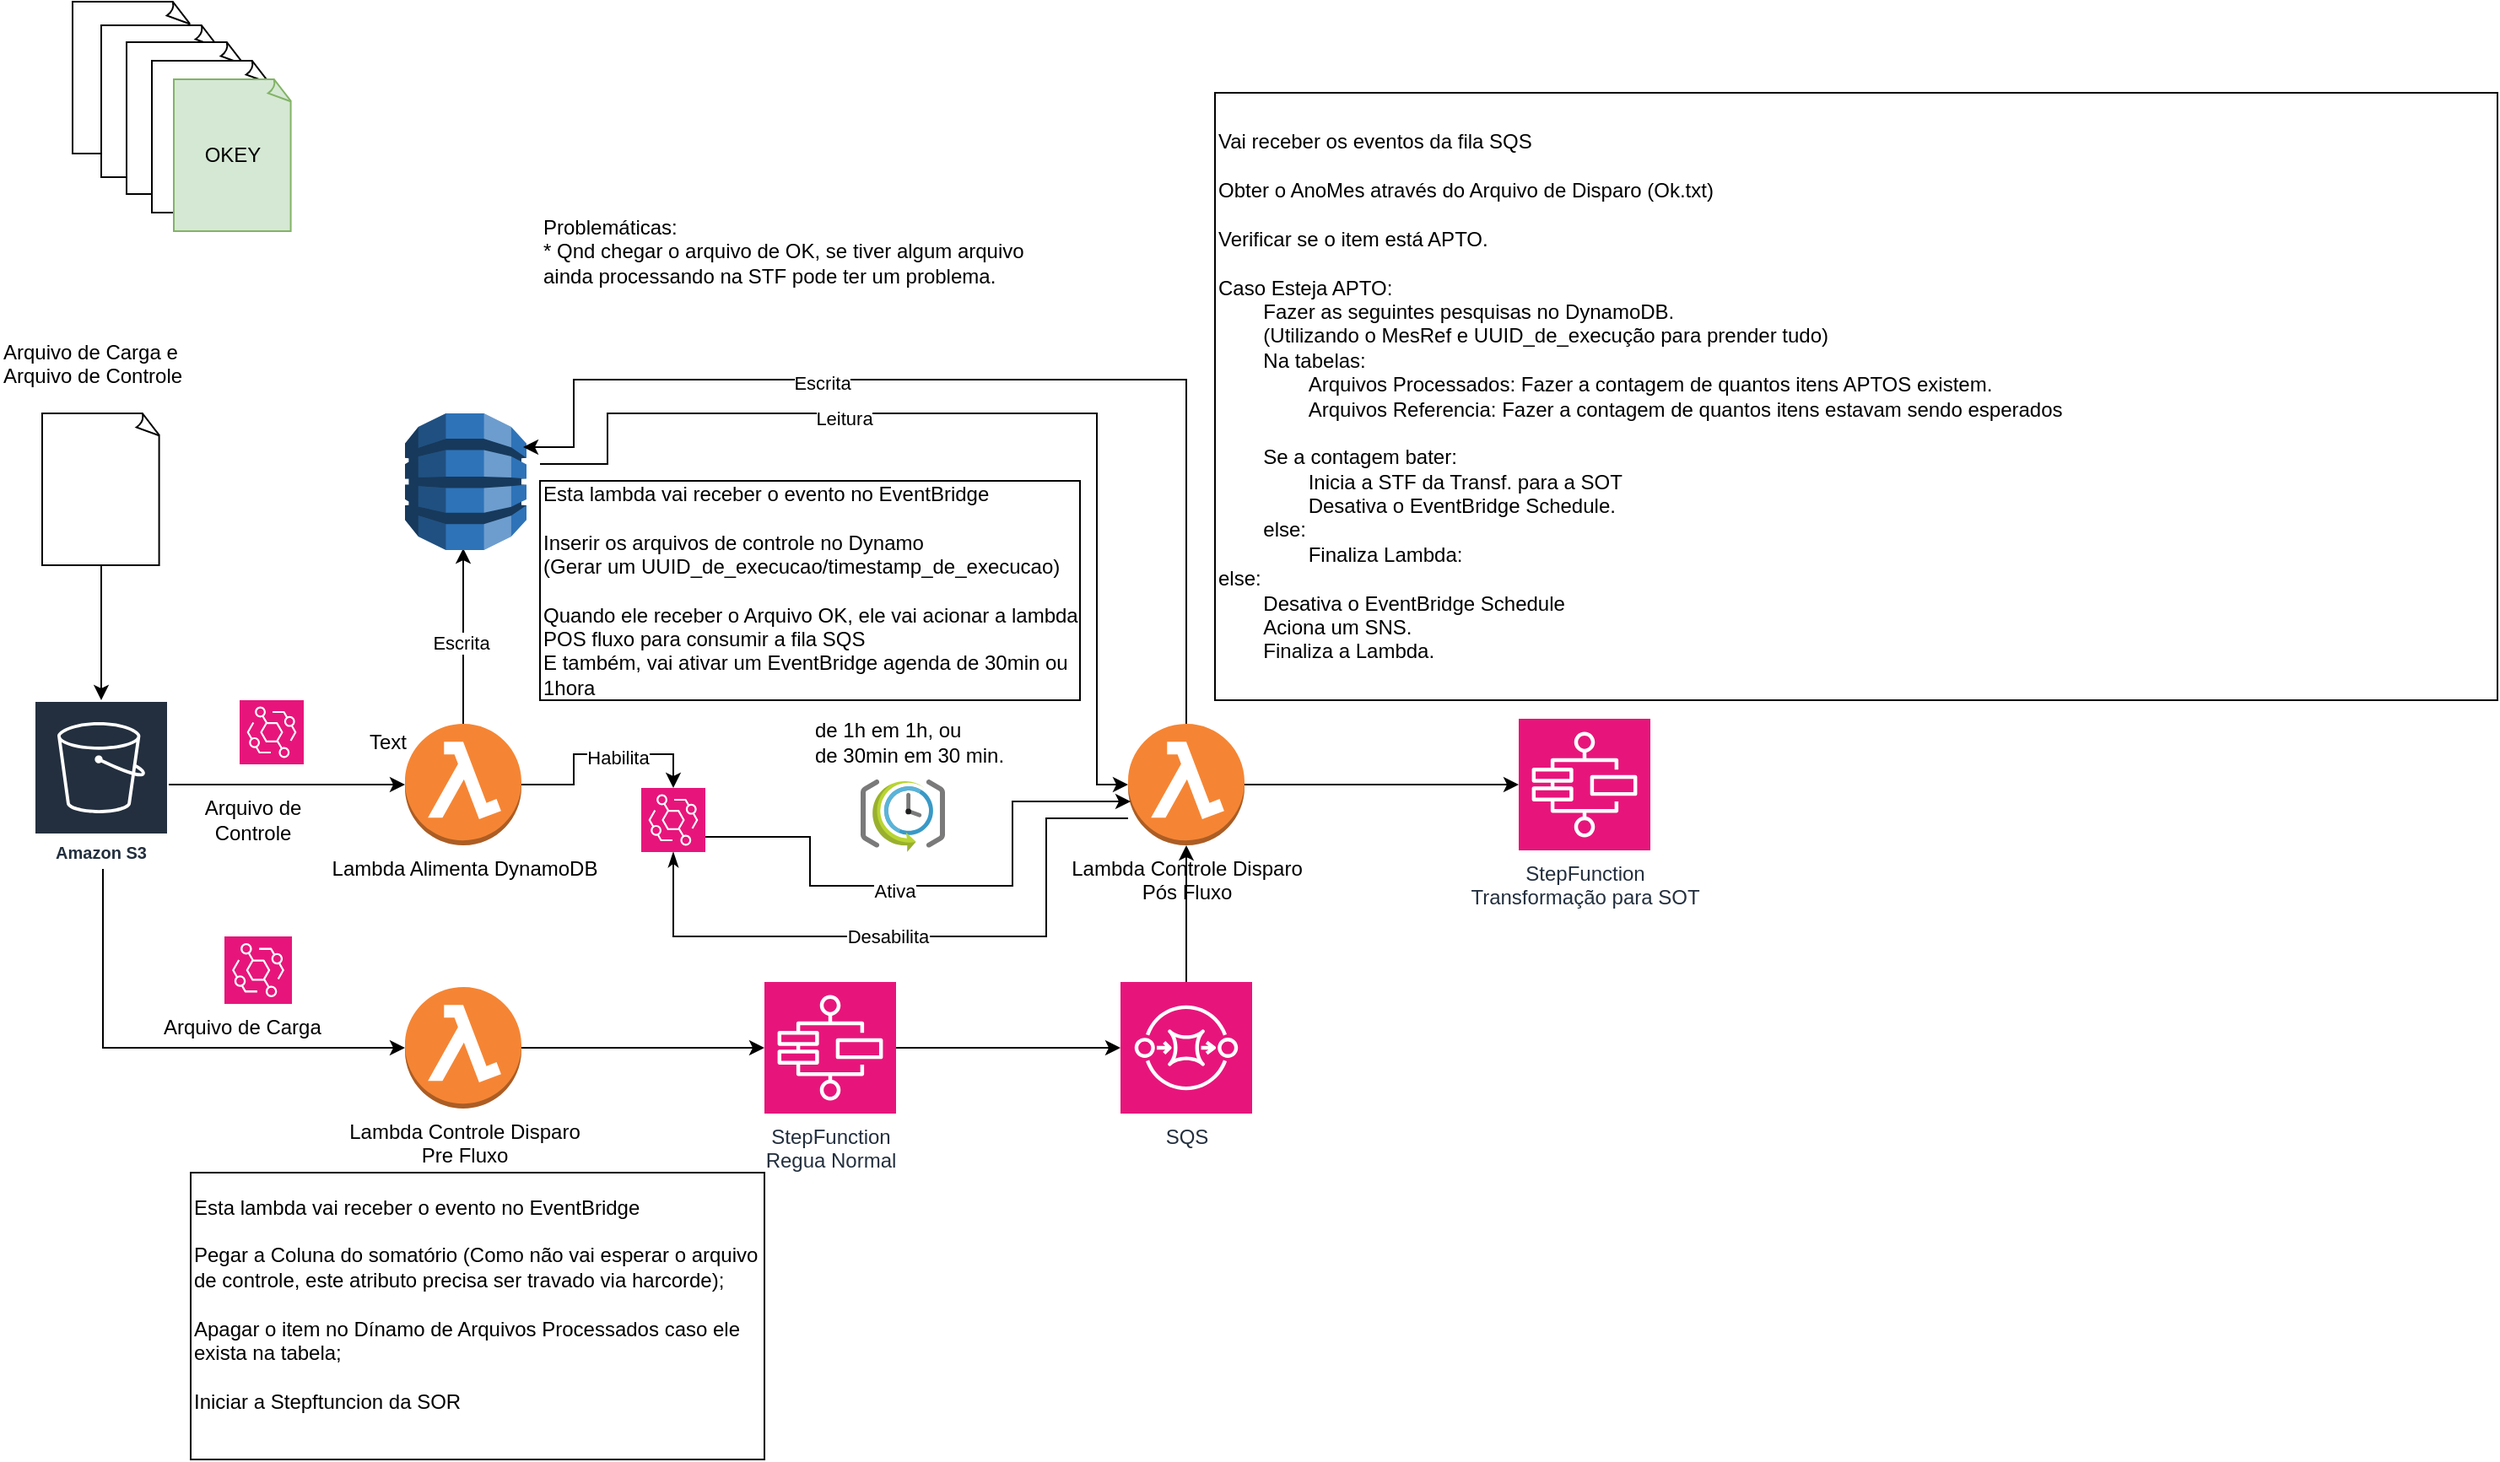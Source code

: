 <mxfile version="22.0.8" type="device">
  <diagram name="Página-1" id="OcyELO2SeWlP8XsfFav0">
    <mxGraphModel dx="1161" dy="2286" grid="1" gridSize="10" guides="1" tooltips="1" connect="1" arrows="1" fold="1" page="1" pageScale="1" pageWidth="1169" pageHeight="1654" math="0" shadow="0">
      <root>
        <mxCell id="0" />
        <mxCell id="1" parent="0" />
        <mxCell id="bPgU5AWaPYfsvX3QOXEM-7" style="edgeStyle=orthogonalEdgeStyle;rounded=0;orthogonalLoop=1;jettySize=auto;html=1;" parent="1" source="bPgU5AWaPYfsvX3QOXEM-1" target="bPgU5AWaPYfsvX3QOXEM-6" edge="1">
          <mxGeometry relative="1" as="geometry" />
        </mxCell>
        <mxCell id="bPgU5AWaPYfsvX3QOXEM-11" style="edgeStyle=orthogonalEdgeStyle;rounded=0;orthogonalLoop=1;jettySize=auto;html=1;entryX=0;entryY=0.5;entryDx=0;entryDy=0;entryPerimeter=0;" parent="1" target="bPgU5AWaPYfsvX3QOXEM-10" edge="1">
          <mxGeometry relative="1" as="geometry">
            <mxPoint x="321" y="366" as="targetPoint" />
            <mxPoint x="151" y="256" as="sourcePoint" />
            <Array as="points">
              <mxPoint x="151" y="366" />
            </Array>
          </mxGeometry>
        </mxCell>
        <mxCell id="bPgU5AWaPYfsvX3QOXEM-1" value="Amazon S3" style="sketch=0;outlineConnect=0;fontColor=#232F3E;gradientColor=none;strokeColor=#ffffff;fillColor=#232F3E;dashed=0;verticalLabelPosition=middle;verticalAlign=bottom;align=center;html=1;whiteSpace=wrap;fontSize=10;fontStyle=1;spacing=3;shape=mxgraph.aws4.productIcon;prIcon=mxgraph.aws4.s3;" parent="1" vertex="1">
          <mxGeometry x="110" y="160" width="80" height="100" as="geometry" />
        </mxCell>
        <mxCell id="bPgU5AWaPYfsvX3QOXEM-5" style="edgeStyle=orthogonalEdgeStyle;rounded=0;orthogonalLoop=1;jettySize=auto;html=1;" parent="1" source="bPgU5AWaPYfsvX3QOXEM-2" target="bPgU5AWaPYfsvX3QOXEM-1" edge="1">
          <mxGeometry relative="1" as="geometry" />
        </mxCell>
        <mxCell id="bPgU5AWaPYfsvX3QOXEM-2" value="" style="whiteSpace=wrap;html=1;shape=mxgraph.basic.document" parent="1" vertex="1">
          <mxGeometry x="115" y="-10" width="70" height="90" as="geometry" />
        </mxCell>
        <mxCell id="bPgU5AWaPYfsvX3QOXEM-9" style="edgeStyle=orthogonalEdgeStyle;rounded=0;orthogonalLoop=1;jettySize=auto;html=1;" parent="1" source="bPgU5AWaPYfsvX3QOXEM-6" edge="1">
          <mxGeometry relative="1" as="geometry">
            <mxPoint x="364.5" y="70" as="targetPoint" />
          </mxGeometry>
        </mxCell>
        <mxCell id="bPgU5AWaPYfsvX3QOXEM-23" value="Escrita" style="edgeLabel;html=1;align=center;verticalAlign=middle;resizable=0;points=[];" parent="bPgU5AWaPYfsvX3QOXEM-9" vertex="1" connectable="0">
          <mxGeometry x="-0.086" y="2" relative="1" as="geometry">
            <mxPoint as="offset" />
          </mxGeometry>
        </mxCell>
        <mxCell id="bPgU5AWaPYfsvX3QOXEM-6" value="Lambda Alimenta DynamoDB" style="outlineConnect=0;dashed=0;verticalLabelPosition=bottom;verticalAlign=top;align=center;html=1;shape=mxgraph.aws3.lambda_function;fillColor=#F58534;gradientColor=none;" parent="1" vertex="1">
          <mxGeometry x="330" y="174" width="69" height="72" as="geometry" />
        </mxCell>
        <mxCell id="bPgU5AWaPYfsvX3QOXEM-38" style="edgeStyle=orthogonalEdgeStyle;rounded=0;orthogonalLoop=1;jettySize=auto;html=1;" parent="1" target="bPgU5AWaPYfsvX3QOXEM-21" edge="1">
          <mxGeometry relative="1" as="geometry">
            <Array as="points">
              <mxPoint x="450" y="20" />
              <mxPoint x="450" y="-10" />
              <mxPoint x="740" y="-10" />
              <mxPoint x="740" y="210" />
            </Array>
            <mxPoint x="410" y="20" as="sourcePoint" />
          </mxGeometry>
        </mxCell>
        <mxCell id="bPgU5AWaPYfsvX3QOXEM-41" value="Leitura" style="edgeLabel;html=1;align=center;verticalAlign=middle;resizable=0;points=[];" parent="bPgU5AWaPYfsvX3QOXEM-38" vertex="1" connectable="0">
          <mxGeometry x="-0.299" y="-3" relative="1" as="geometry">
            <mxPoint as="offset" />
          </mxGeometry>
        </mxCell>
        <mxCell id="bPgU5AWaPYfsvX3QOXEM-8" value="" style="outlineConnect=0;dashed=0;verticalLabelPosition=bottom;verticalAlign=top;align=center;html=1;shape=mxgraph.aws3.dynamo_db;fillColor=#2E73B8;gradientColor=none;" parent="1" vertex="1">
          <mxGeometry x="330" y="-10" width="72" height="81" as="geometry" />
        </mxCell>
        <mxCell id="bPgU5AWaPYfsvX3QOXEM-10" value="Lambda Controle Disparo &lt;br&gt;Pre Fluxo" style="outlineConnect=0;dashed=0;verticalLabelPosition=bottom;verticalAlign=top;align=center;html=1;shape=mxgraph.aws3.lambda_function;fillColor=#F58534;gradientColor=none;" parent="1" vertex="1">
          <mxGeometry x="330" y="330" width="69" height="72" as="geometry" />
        </mxCell>
        <mxCell id="bPgU5AWaPYfsvX3QOXEM-14" value="StepFunction&lt;br&gt;Regua Normal" style="sketch=0;points=[[0,0,0],[0.25,0,0],[0.5,0,0],[0.75,0,0],[1,0,0],[0,1,0],[0.25,1,0],[0.5,1,0],[0.75,1,0],[1,1,0],[0,0.25,0],[0,0.5,0],[0,0.75,0],[1,0.25,0],[1,0.5,0],[1,0.75,0]];outlineConnect=0;fontColor=#232F3E;fillColor=#E7157B;strokeColor=#ffffff;dashed=0;verticalLabelPosition=bottom;verticalAlign=top;align=center;html=1;fontSize=12;fontStyle=0;aspect=fixed;shape=mxgraph.aws4.resourceIcon;resIcon=mxgraph.aws4.step_functions;" parent="1" vertex="1">
          <mxGeometry x="543" y="327" width="78" height="78" as="geometry" />
        </mxCell>
        <mxCell id="bPgU5AWaPYfsvX3QOXEM-16" style="edgeStyle=orthogonalEdgeStyle;rounded=0;orthogonalLoop=1;jettySize=auto;html=1;entryX=0;entryY=0.5;entryDx=0;entryDy=0;entryPerimeter=0;" parent="1" source="bPgU5AWaPYfsvX3QOXEM-10" target="bPgU5AWaPYfsvX3QOXEM-14" edge="1">
          <mxGeometry relative="1" as="geometry" />
        </mxCell>
        <mxCell id="bPgU5AWaPYfsvX3QOXEM-17" value="SQS" style="sketch=0;points=[[0,0,0],[0.25,0,0],[0.5,0,0],[0.75,0,0],[1,0,0],[0,1,0],[0.25,1,0],[0.5,1,0],[0.75,1,0],[1,1,0],[0,0.25,0],[0,0.5,0],[0,0.75,0],[1,0.25,0],[1,0.5,0],[1,0.75,0]];outlineConnect=0;fontColor=#232F3E;fillColor=#E7157B;strokeColor=#ffffff;dashed=0;verticalLabelPosition=bottom;verticalAlign=top;align=center;html=1;fontSize=12;fontStyle=0;aspect=fixed;shape=mxgraph.aws4.resourceIcon;resIcon=mxgraph.aws4.sqs;" parent="1" vertex="1">
          <mxGeometry x="754" y="327" width="78" height="78" as="geometry" />
        </mxCell>
        <mxCell id="bPgU5AWaPYfsvX3QOXEM-18" style="edgeStyle=orthogonalEdgeStyle;rounded=0;orthogonalLoop=1;jettySize=auto;html=1;entryX=0;entryY=0.5;entryDx=0;entryDy=0;entryPerimeter=0;" parent="1" source="bPgU5AWaPYfsvX3QOXEM-14" target="bPgU5AWaPYfsvX3QOXEM-17" edge="1">
          <mxGeometry relative="1" as="geometry" />
        </mxCell>
        <mxCell id="bPgU5AWaPYfsvX3QOXEM-19" value="Arquivo de Controle" style="text;html=1;strokeColor=none;fillColor=none;align=center;verticalAlign=middle;whiteSpace=wrap;rounded=0;" parent="1" vertex="1">
          <mxGeometry x="210" y="216" width="60" height="30" as="geometry" />
        </mxCell>
        <mxCell id="bPgU5AWaPYfsvX3QOXEM-20" value="Arquivo de Carga" style="text;whiteSpace=wrap;" parent="1" vertex="1">
          <mxGeometry x="185" y="340" width="140" height="40" as="geometry" />
        </mxCell>
        <mxCell id="bPgU5AWaPYfsvX3QOXEM-29" style="edgeStyle=orthogonalEdgeStyle;rounded=0;orthogonalLoop=1;jettySize=auto;html=1;" parent="1" source="bPgU5AWaPYfsvX3QOXEM-21" target="bPgU5AWaPYfsvX3QOXEM-26" edge="1">
          <mxGeometry relative="1" as="geometry" />
        </mxCell>
        <mxCell id="nkJ9dE_cN656coopzMsH-14" style="edgeStyle=orthogonalEdgeStyle;rounded=0;orthogonalLoop=1;jettySize=auto;html=1;entryX=0.5;entryY=1;entryDx=0;entryDy=0;entryPerimeter=0;verticalAlign=middle;endArrow=classicThin;endFill=1;startArrow=none;startFill=0;" edge="1" parent="1" source="bPgU5AWaPYfsvX3QOXEM-21" target="nkJ9dE_cN656coopzMsH-7">
          <mxGeometry relative="1" as="geometry">
            <mxPoint x="510" y="230" as="targetPoint" />
            <Array as="points">
              <mxPoint x="710" y="230" />
              <mxPoint x="710" y="300" />
              <mxPoint x="489" y="300" />
            </Array>
          </mxGeometry>
        </mxCell>
        <mxCell id="nkJ9dE_cN656coopzMsH-15" value="Desabilita" style="edgeLabel;html=1;align=center;verticalAlign=middle;resizable=0;points=[];" vertex="1" connectable="0" parent="nkJ9dE_cN656coopzMsH-14">
          <mxGeometry x="0.092" relative="1" as="geometry">
            <mxPoint as="offset" />
          </mxGeometry>
        </mxCell>
        <mxCell id="bPgU5AWaPYfsvX3QOXEM-21" value="&lt;font&gt;Lambda Controle Disparo &lt;/font&gt;&lt;br&gt;&lt;font&gt;Pós Fluxo&lt;/font&gt;" style="outlineConnect=0;dashed=0;verticalLabelPosition=bottom;verticalAlign=top;align=center;html=1;shape=mxgraph.aws3.lambda_function;fillColor=#F58534;gradientColor=none;" parent="1" vertex="1">
          <mxGeometry x="758.5" y="174" width="69" height="72" as="geometry" />
        </mxCell>
        <mxCell id="bPgU5AWaPYfsvX3QOXEM-22" style="edgeStyle=orthogonalEdgeStyle;rounded=0;orthogonalLoop=1;jettySize=auto;html=1;entryX=0.5;entryY=1;entryDx=0;entryDy=0;entryPerimeter=0;" parent="1" source="bPgU5AWaPYfsvX3QOXEM-17" target="bPgU5AWaPYfsvX3QOXEM-21" edge="1">
          <mxGeometry relative="1" as="geometry" />
        </mxCell>
        <mxCell id="bPgU5AWaPYfsvX3QOXEM-24" style="edgeStyle=orthogonalEdgeStyle;rounded=0;orthogonalLoop=1;jettySize=auto;html=1;" parent="1" source="bPgU5AWaPYfsvX3QOXEM-21" edge="1">
          <mxGeometry relative="1" as="geometry">
            <Array as="points">
              <mxPoint x="793" y="-30" />
              <mxPoint x="430" y="-30" />
              <mxPoint x="430" y="10" />
              <mxPoint x="402" y="10" />
            </Array>
            <mxPoint x="400" y="10" as="targetPoint" />
          </mxGeometry>
        </mxCell>
        <mxCell id="bPgU5AWaPYfsvX3QOXEM-25" value="Escrita" style="edgeLabel;html=1;align=center;verticalAlign=middle;resizable=0;points=[];" parent="bPgU5AWaPYfsvX3QOXEM-24" vertex="1" connectable="0">
          <mxGeometry x="0.321" y="2" relative="1" as="geometry">
            <mxPoint as="offset" />
          </mxGeometry>
        </mxCell>
        <mxCell id="bPgU5AWaPYfsvX3QOXEM-26" value="StepFunction &lt;br&gt;&lt;font&gt;Transformação para SOT&lt;/font&gt;" style="sketch=0;points=[[0,0,0],[0.25,0,0],[0.5,0,0],[0.75,0,0],[1,0,0],[0,1,0],[0.25,1,0],[0.5,1,0],[0.75,1,0],[1,1,0],[0,0.25,0],[0,0.5,0],[0,0.75,0],[1,0.25,0],[1,0.5,0],[1,0.75,0]];outlineConnect=0;fontColor=#232F3E;fillColor=#E7157B;strokeColor=#ffffff;dashed=0;verticalLabelPosition=bottom;verticalAlign=top;align=center;html=1;fontSize=12;fontStyle=0;aspect=fixed;shape=mxgraph.aws4.resourceIcon;resIcon=mxgraph.aws4.step_functions;" parent="1" vertex="1">
          <mxGeometry x="990" y="171" width="78" height="78" as="geometry" />
        </mxCell>
        <mxCell id="bPgU5AWaPYfsvX3QOXEM-30" value="" style="whiteSpace=wrap;html=1;shape=mxgraph.basic.document" parent="1" vertex="1">
          <mxGeometry x="133" y="-254" width="70" height="90" as="geometry" />
        </mxCell>
        <mxCell id="bPgU5AWaPYfsvX3QOXEM-31" value="" style="whiteSpace=wrap;html=1;shape=mxgraph.basic.document" parent="1" vertex="1">
          <mxGeometry x="150" y="-240" width="70" height="90" as="geometry" />
        </mxCell>
        <mxCell id="bPgU5AWaPYfsvX3QOXEM-32" value="" style="whiteSpace=wrap;html=1;shape=mxgraph.basic.document" parent="1" vertex="1">
          <mxGeometry x="165" y="-230" width="70" height="90" as="geometry" />
        </mxCell>
        <mxCell id="bPgU5AWaPYfsvX3QOXEM-34" value="" style="whiteSpace=wrap;html=1;shape=mxgraph.basic.document" parent="1" vertex="1">
          <mxGeometry x="180" y="-219" width="70" height="90" as="geometry" />
        </mxCell>
        <mxCell id="bPgU5AWaPYfsvX3QOXEM-33" value="OKEY" style="whiteSpace=wrap;html=1;shape=mxgraph.basic.document;fillColor=#d5e8d4;strokeColor=#82b366;" parent="1" vertex="1">
          <mxGeometry x="193" y="-208" width="70" height="90" as="geometry" />
        </mxCell>
        <mxCell id="bPgU5AWaPYfsvX3QOXEM-36" value="Arquivo de Carga e Arquivo de Controle" style="text;whiteSpace=wrap;" parent="1" vertex="1">
          <mxGeometry x="90" y="-60" width="120" height="40" as="geometry" />
        </mxCell>
        <mxCell id="bPgU5AWaPYfsvX3QOXEM-42" value="&lt;div&gt;Esta lambda vai receber o evento no EventBridge&lt;br&gt;&lt;br&gt;&lt;/div&gt;&lt;div&gt;Pegar a Coluna do somatório (Como não vai esperar o arquivo de controle, este atributo precisa ser travado via harcorde);&lt;br&gt;&lt;br&gt;&lt;/div&gt;&lt;div&gt;Apagar o item no Dínamo de Arquivos Processados caso ele exista na tabela;&lt;br&gt;&lt;br&gt;&lt;/div&gt;&lt;div&gt;Iniciar a Stepftuncion da SOR&lt;/div&gt;&lt;div&gt;&lt;br&gt;&lt;/div&gt;" style="text;html=1;strokeColor=default;fillColor=none;align=left;verticalAlign=middle;whiteSpace=wrap;rounded=0;" parent="1" vertex="1">
          <mxGeometry x="203" y="440" width="340" height="170" as="geometry" />
        </mxCell>
        <mxCell id="bPgU5AWaPYfsvX3QOXEM-43" value="&lt;div&gt;Esta lambda vai receber o evento no EventBridge&lt;br&gt;&lt;br&gt;&lt;/div&gt;&lt;div&gt;Inserir os arquivos de controle no Dynamo&lt;br&gt;(Gerar um UUID_de_execucao/timestamp_de_execucao)&lt;br&gt;&lt;br&gt;&lt;/div&gt;&lt;div&gt;&lt;font&gt;Quando ele receber o Arquivo OK, e&lt;/font&gt;&lt;span style=&quot;background-color: initial;&quot;&gt;le vai acionar a lambda POS fluxo para consumir a fila SQS&lt;br&gt;E também, vai ativar um EventBridge agenda de 30min ou 1hora&lt;/span&gt;&lt;/div&gt;" style="text;html=1;strokeColor=default;fillColor=none;align=left;verticalAlign=middle;whiteSpace=wrap;rounded=0;" parent="1" vertex="1">
          <mxGeometry x="410" y="30" width="320" height="130" as="geometry" />
        </mxCell>
        <mxCell id="bPgU5AWaPYfsvX3QOXEM-44" value="Text" style="text;html=1;strokeColor=none;fillColor=none;align=center;verticalAlign=middle;whiteSpace=wrap;rounded=0;" parent="1" vertex="1">
          <mxGeometry x="290" y="170" width="60" height="30" as="geometry" />
        </mxCell>
        <mxCell id="bPgU5AWaPYfsvX3QOXEM-45" value="&lt;div&gt;Problemáticas:&lt;/div&gt;&lt;div&gt;* Qnd chegar o arquivo de OK, se tiver algum arquivo ainda processando na STF pode ter um problema.&lt;/div&gt;&lt;div&gt;&lt;span style=&quot;white-space: pre;&quot;&gt;&amp;nbsp;&amp;nbsp;&amp;nbsp;&amp;nbsp;&lt;/span&gt;&lt;/div&gt;" style="text;html=1;strokeColor=none;fillColor=none;align=left;verticalAlign=middle;whiteSpace=wrap;rounded=0;" parent="1" vertex="1">
          <mxGeometry x="410" y="-129" width="300" height="60" as="geometry" />
        </mxCell>
        <mxCell id="nkJ9dE_cN656coopzMsH-2" value="&lt;div&gt;Vai receber os eventos da fila SQS&lt;br&gt;&lt;br&gt;Obter o AnoMes através do Arquivo de Disparo (Ok.txt)&lt;br&gt;&lt;br&gt;Verificar se o item está APTO.&lt;br&gt;&lt;br&gt;Caso Esteja APTO:&lt;br&gt;&lt;span style=&quot;&quot;&gt;&lt;span style=&quot;&quot;&gt;&lt;span style=&quot;white-space: pre;&quot;&gt;&#x9;&lt;/span&gt;&lt;/span&gt;&lt;/span&gt;Fazer as seguintes pesquisas no DynamoDB.&lt;/div&gt;&lt;div&gt;&lt;span style=&quot;&quot;&gt;&lt;span style=&quot;white-space: pre;&quot;&gt;        (U&lt;/span&gt;&lt;/span&gt;tilizando o MesRef e UUID_de_execução para prender tudo)&lt;br&gt;&lt;span style=&quot;&quot;&gt;&lt;span style=&quot;&quot;&gt;&lt;span style=&quot;white-space: pre;&quot;&gt;&#x9;&lt;/span&gt;Na tabelas:&lt;br&gt;&lt;/span&gt;&lt;/span&gt;&lt;span style=&quot;white-space: pre;&quot;&gt;&lt;span style=&quot;white-space: pre;&quot;&gt;&#x9;&lt;/span&gt;&#x9;&lt;/span&gt;Arquivos Processados: Fazer a contagem de quantos itens APTOS existem.&lt;br&gt;&lt;span style=&quot;&quot;&gt;&lt;span style=&quot;&quot;&gt;&amp;nbsp;&amp;nbsp;&amp;nbsp;&amp;nbsp;&lt;span style=&quot;white-space: pre;&quot;&gt;&#x9;&lt;span style=&quot;white-space: pre;&quot;&gt;&#x9;&lt;/span&gt;&lt;/span&gt;Arquivos Referencia:&amp;nbsp;&lt;/span&gt;&lt;/span&gt;Fazer a contagem de quantos itens estavam sendo esperados&lt;br&gt;&lt;br&gt;&lt;/div&gt;&lt;div&gt;&lt;span style=&quot;white-space: pre;&quot;&gt;&#x9;&lt;/span&gt;Se a contagem bater:&lt;br&gt;&lt;span style=&quot;white-space: pre;&quot;&gt;&#x9;&lt;/span&gt;&lt;span style=&quot;white-space: pre;&quot;&gt;&#x9;&lt;/span&gt;Inicia a STF da Transf. para a SOT&lt;/div&gt;&lt;div&gt;&lt;span style=&quot;white-space: pre;&quot;&gt;&#x9;&lt;/span&gt;&lt;span style=&quot;white-space: pre;&quot;&gt;&#x9;&lt;/span&gt;Desativa o EventBridge Schedule.&lt;br&gt;&lt;span style=&quot;white-space: pre;&quot;&gt;&#x9;&lt;/span&gt;else:&lt;br&gt;&lt;span style=&quot;white-space: pre;&quot;&gt;&#x9;&lt;/span&gt;&lt;span style=&quot;white-space: pre;&quot;&gt;&#x9;&lt;/span&gt;Finaliza Lambda:&lt;br&gt;&lt;/div&gt;&lt;div&gt;else:&lt;br&gt;&lt;span style=&quot;white-space: pre;&quot;&gt;&#x9;&lt;/span&gt;Desativa o EventBridge Schedule&lt;br&gt;&lt;span style=&quot;white-space: pre;&quot;&gt;&#x9;&lt;/span&gt;Aciona um SNS.&lt;br&gt;&lt;span style=&quot;white-space: pre;&quot;&gt;&#x9;&lt;/span&gt;Finaliza a Lambda.&lt;br&gt;&lt;/div&gt;" style="text;html=1;strokeColor=default;fillColor=none;align=left;verticalAlign=middle;whiteSpace=wrap;rounded=0;" vertex="1" parent="1">
          <mxGeometry x="810" y="-200" width="760" height="360" as="geometry" />
        </mxCell>
        <mxCell id="nkJ9dE_cN656coopzMsH-3" value="" style="sketch=0;points=[[0,0,0],[0.25,0,0],[0.5,0,0],[0.75,0,0],[1,0,0],[0,1,0],[0.25,1,0],[0.5,1,0],[0.75,1,0],[1,1,0],[0,0.25,0],[0,0.5,0],[0,0.75,0],[1,0.25,0],[1,0.5,0],[1,0.75,0]];outlineConnect=0;fontColor=#232F3E;fillColor=#E7157B;strokeColor=#ffffff;dashed=0;verticalLabelPosition=bottom;verticalAlign=top;align=center;html=1;fontSize=12;fontStyle=0;aspect=fixed;shape=mxgraph.aws4.resourceIcon;resIcon=mxgraph.aws4.eventbridge;" vertex="1" parent="1">
          <mxGeometry x="232" y="160" width="38" height="38" as="geometry" />
        </mxCell>
        <mxCell id="nkJ9dE_cN656coopzMsH-5" value="" style="sketch=0;points=[[0,0,0],[0.25,0,0],[0.5,0,0],[0.75,0,0],[1,0,0],[0,1,0],[0.25,1,0],[0.5,1,0],[0.75,1,0],[1,1,0],[0,0.25,0],[0,0.5,0],[0,0.75,0],[1,0.25,0],[1,0.5,0],[1,0.75,0]];outlineConnect=0;fontColor=#232F3E;fillColor=#E7157B;strokeColor=#ffffff;dashed=0;verticalLabelPosition=bottom;verticalAlign=top;align=center;html=1;fontSize=12;fontStyle=0;aspect=fixed;shape=mxgraph.aws4.resourceIcon;resIcon=mxgraph.aws4.eventbridge;" vertex="1" parent="1">
          <mxGeometry x="223" y="300" width="40" height="40" as="geometry" />
        </mxCell>
        <mxCell id="nkJ9dE_cN656coopzMsH-6" value="" style="image;sketch=0;aspect=fixed;html=1;points=[];align=center;fontSize=12;image=img/lib/mscae/SchedulerJobCollection.svg;" vertex="1" parent="1">
          <mxGeometry x="600" y="207" width="50" height="43" as="geometry" />
        </mxCell>
        <mxCell id="nkJ9dE_cN656coopzMsH-8" style="edgeStyle=orthogonalEdgeStyle;rounded=0;orthogonalLoop=1;jettySize=auto;html=1;entryX=0.022;entryY=0.639;entryDx=0;entryDy=0;entryPerimeter=0;" edge="1" parent="1" source="nkJ9dE_cN656coopzMsH-7" target="bPgU5AWaPYfsvX3QOXEM-21">
          <mxGeometry relative="1" as="geometry">
            <mxPoint x="810" y="210" as="targetPoint" />
            <Array as="points">
              <mxPoint x="570" y="241" />
              <mxPoint x="570" y="270" />
              <mxPoint x="690" y="270" />
              <mxPoint x="690" y="220" />
            </Array>
          </mxGeometry>
        </mxCell>
        <mxCell id="nkJ9dE_cN656coopzMsH-10" value="Ativa" style="edgeLabel;html=1;align=center;verticalAlign=middle;resizable=0;points=[];" vertex="1" connectable="0" parent="nkJ9dE_cN656coopzMsH-8">
          <mxGeometry x="-0.15" y="-3" relative="1" as="geometry">
            <mxPoint as="offset" />
          </mxGeometry>
        </mxCell>
        <mxCell id="nkJ9dE_cN656coopzMsH-7" value="" style="sketch=0;points=[[0,0,0],[0.25,0,0],[0.5,0,0],[0.75,0,0],[1,0,0],[0,1,0],[0.25,1,0],[0.5,1,0],[0.75,1,0],[1,1,0],[0,0.25,0],[0,0.5,0],[0,0.75,0],[1,0.25,0],[1,0.5,0],[1,0.75,0]];outlineConnect=0;fontColor=#232F3E;fillColor=#E7157B;strokeColor=#ffffff;dashed=0;verticalLabelPosition=bottom;verticalAlign=top;align=center;html=1;fontSize=12;fontStyle=0;aspect=fixed;shape=mxgraph.aws4.resourceIcon;resIcon=mxgraph.aws4.eventbridge;" vertex="1" parent="1">
          <mxGeometry x="470" y="212" width="38" height="38" as="geometry" />
        </mxCell>
        <mxCell id="nkJ9dE_cN656coopzMsH-9" value="de 1h em 1h, ou&lt;br&gt;de 30min em 30 min." style="text;html=1;strokeColor=none;fillColor=none;align=left;verticalAlign=middle;whiteSpace=wrap;rounded=0;" vertex="1" parent="1">
          <mxGeometry x="570.5" y="165" width="188" height="40" as="geometry" />
        </mxCell>
        <mxCell id="nkJ9dE_cN656coopzMsH-11" style="edgeStyle=orthogonalEdgeStyle;rounded=0;orthogonalLoop=1;jettySize=auto;html=1;entryX=0.5;entryY=0;entryDx=0;entryDy=0;entryPerimeter=0;" edge="1" parent="1" source="bPgU5AWaPYfsvX3QOXEM-6" target="nkJ9dE_cN656coopzMsH-7">
          <mxGeometry relative="1" as="geometry">
            <Array as="points">
              <mxPoint x="430" y="210" />
              <mxPoint x="430" y="192" />
              <mxPoint x="489" y="192" />
            </Array>
          </mxGeometry>
        </mxCell>
        <mxCell id="nkJ9dE_cN656coopzMsH-12" value="Habilita" style="edgeLabel;html=1;align=center;verticalAlign=middle;resizable=0;points=[];fontColor=#000000;" vertex="1" connectable="0" parent="nkJ9dE_cN656coopzMsH-11">
          <mxGeometry x="0.173" y="-2" relative="1" as="geometry">
            <mxPoint as="offset" />
          </mxGeometry>
        </mxCell>
      </root>
    </mxGraphModel>
  </diagram>
</mxfile>
